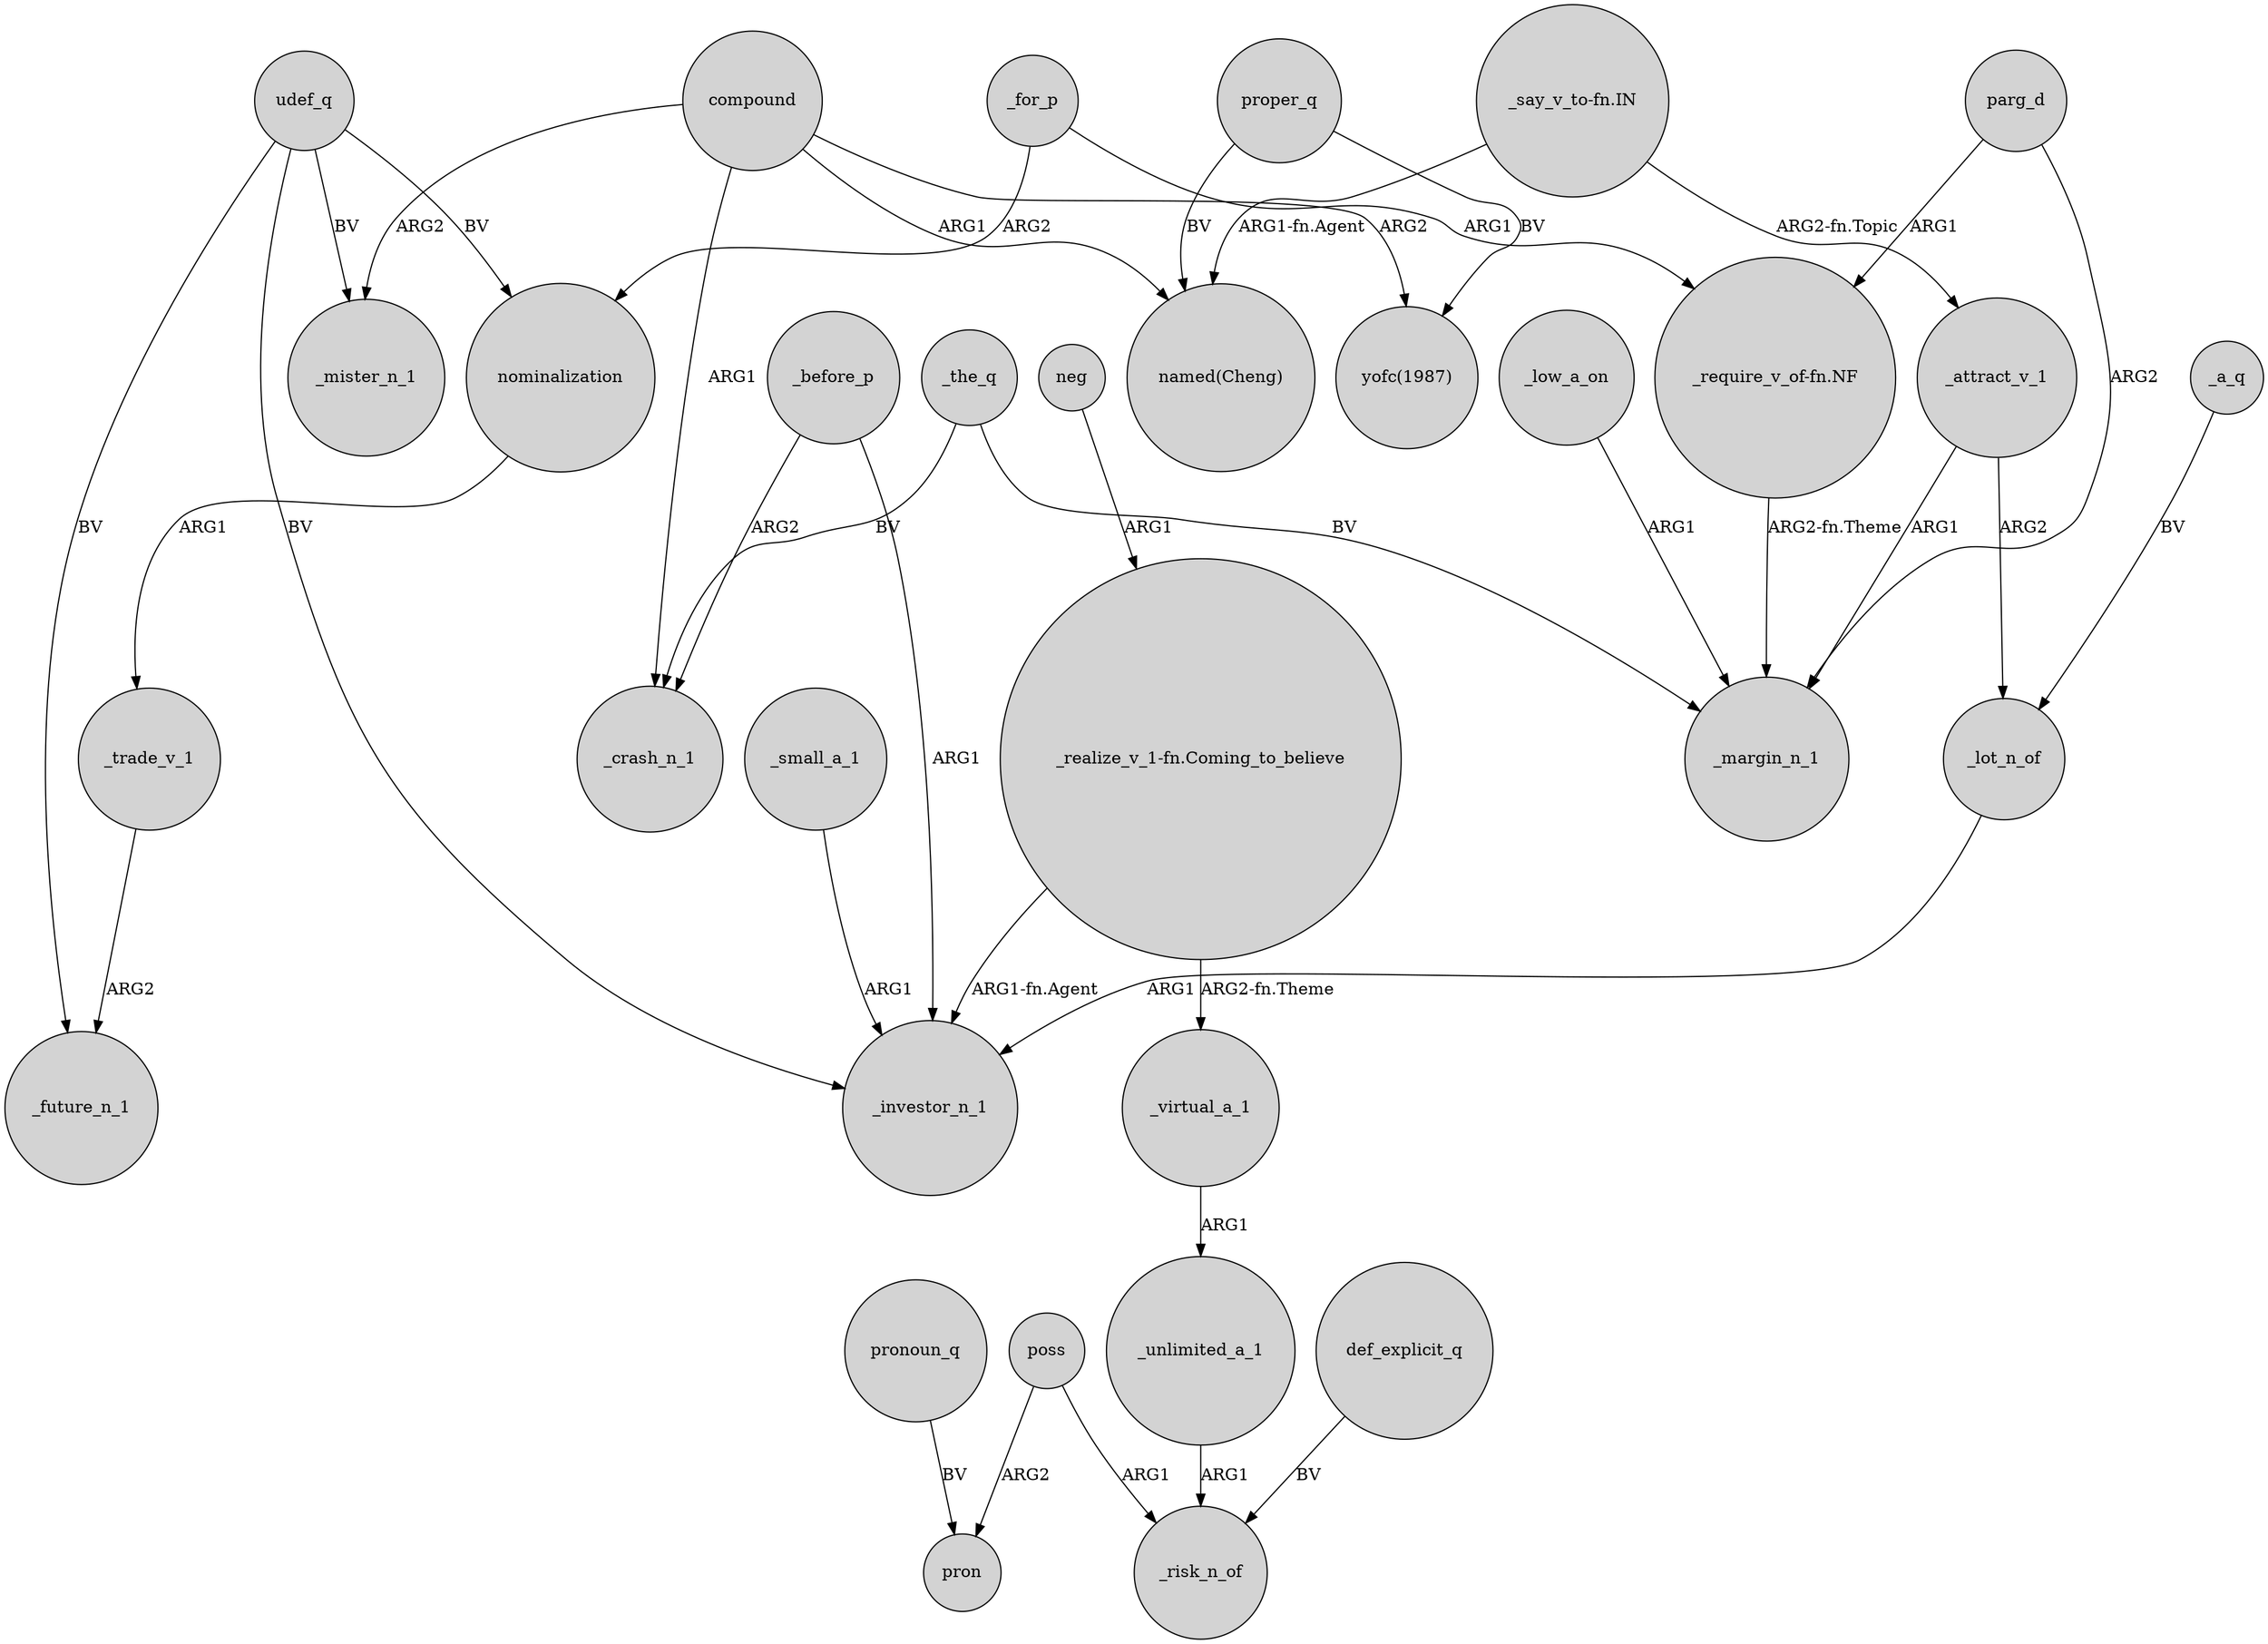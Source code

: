 digraph {
	node [shape=circle style=filled]
	_a_q -> _lot_n_of [label=BV]
	_lot_n_of -> _investor_n_1 [label=ARG1]
	_unlimited_a_1 -> _risk_n_of [label=ARG1]
	_attract_v_1 -> _lot_n_of [label=ARG2]
	compound -> "named(Cheng)" [label=ARG1]
	"_require_v_of-fn.NF" -> _margin_n_1 [label="ARG2-fn.Theme"]
	_before_p -> _crash_n_1 [label=ARG2]
	poss -> pron [label=ARG2]
	udef_q -> _investor_n_1 [label=BV]
	_for_p -> "_require_v_of-fn.NF" [label=ARG1]
	compound -> _mister_n_1 [label=ARG2]
	def_explicit_q -> _risk_n_of [label=BV]
	_for_p -> nominalization [label=ARG2]
	udef_q -> _mister_n_1 [label=BV]
	compound -> _crash_n_1 [label=ARG1]
	"_realize_v_1-fn.Coming_to_believe" -> _virtual_a_1 [label="ARG2-fn.Theme"]
	_trade_v_1 -> _future_n_1 [label=ARG2]
	_before_p -> _investor_n_1 [label=ARG1]
	"_say_v_to-fn.IN" -> _attract_v_1 [label="ARG2-fn.Topic"]
	nominalization -> _trade_v_1 [label=ARG1]
	_small_a_1 -> _investor_n_1 [label=ARG1]
	"_realize_v_1-fn.Coming_to_believe" -> _investor_n_1 [label="ARG1-fn.Agent"]
	pronoun_q -> pron [label=BV]
	_low_a_on -> _margin_n_1 [label=ARG1]
	_the_q -> _margin_n_1 [label=BV]
	udef_q -> _future_n_1 [label=BV]
	compound -> "yofc(1987)" [label=ARG2]
	udef_q -> nominalization [label=BV]
	parg_d -> "_require_v_of-fn.NF" [label=ARG1]
	proper_q -> "named(Cheng)" [label=BV]
	proper_q -> "yofc(1987)" [label=BV]
	neg -> "_realize_v_1-fn.Coming_to_believe" [label=ARG1]
	_attract_v_1 -> _margin_n_1 [label=ARG1]
	parg_d -> _margin_n_1 [label=ARG2]
	_virtual_a_1 -> _unlimited_a_1 [label=ARG1]
	_the_q -> _crash_n_1 [label=BV]
	poss -> _risk_n_of [label=ARG1]
	"_say_v_to-fn.IN" -> "named(Cheng)" [label="ARG1-fn.Agent"]
}
